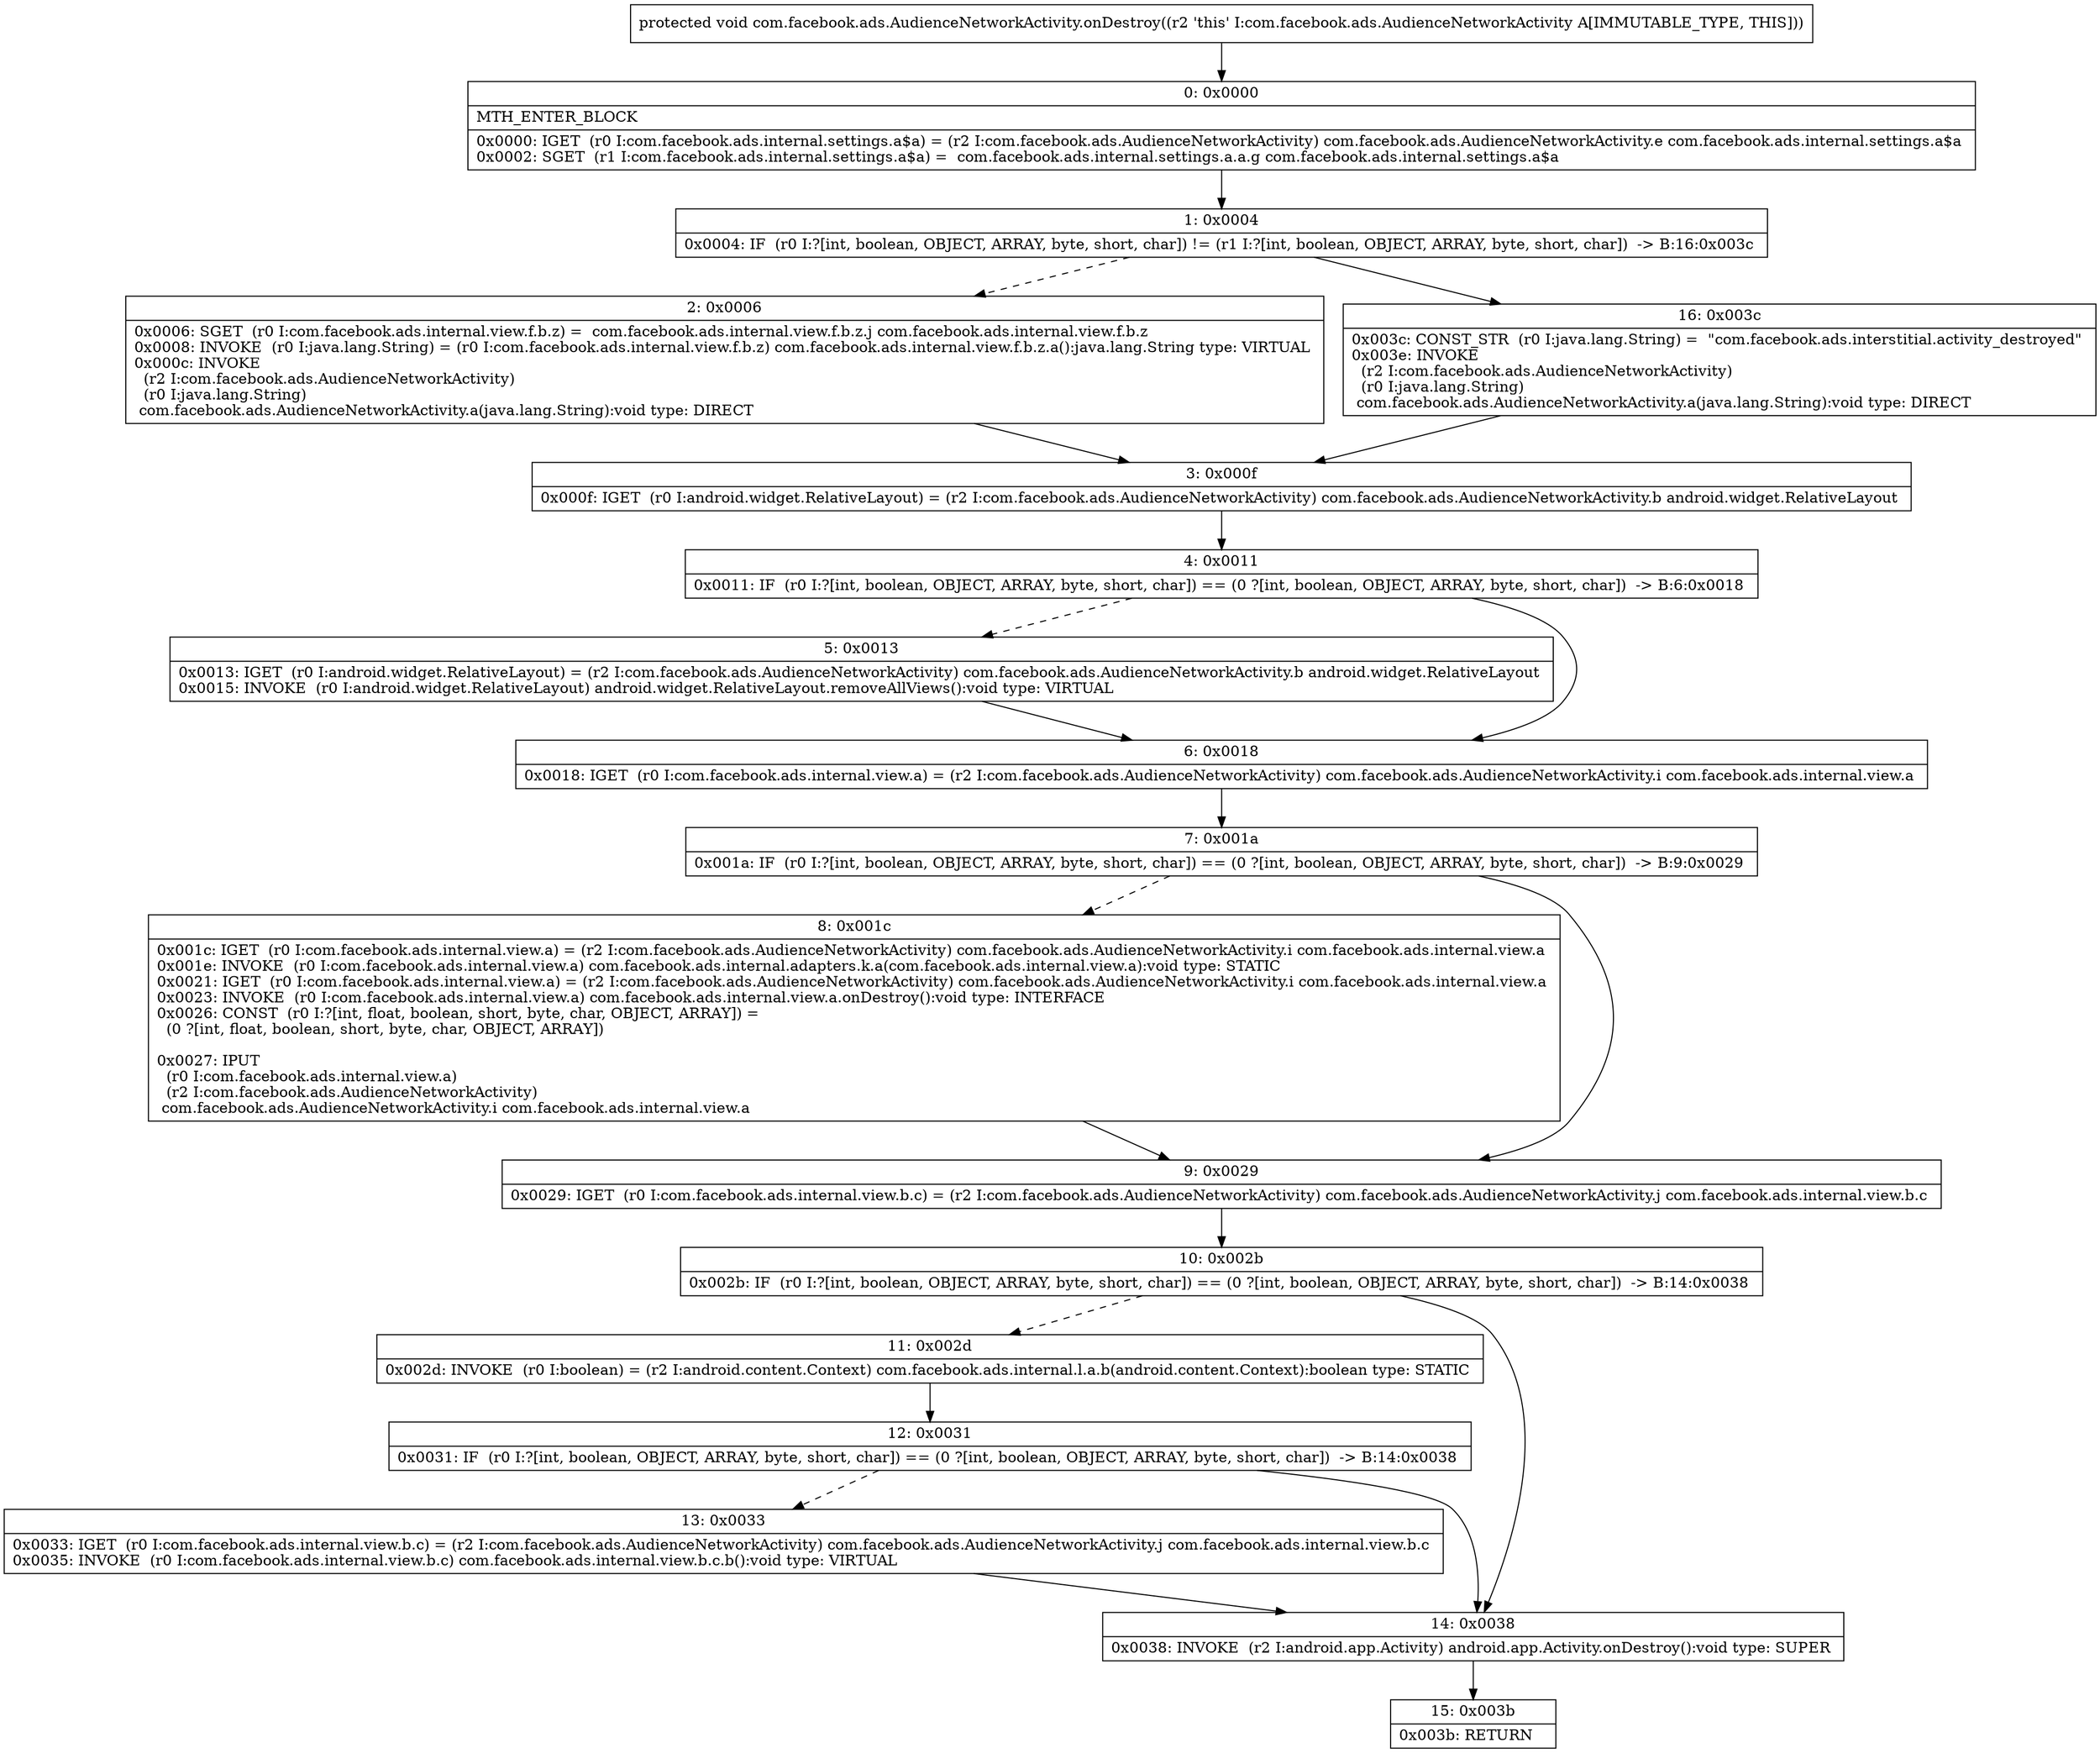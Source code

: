digraph "CFG forcom.facebook.ads.AudienceNetworkActivity.onDestroy()V" {
Node_0 [shape=record,label="{0\:\ 0x0000|MTH_ENTER_BLOCK\l|0x0000: IGET  (r0 I:com.facebook.ads.internal.settings.a$a) = (r2 I:com.facebook.ads.AudienceNetworkActivity) com.facebook.ads.AudienceNetworkActivity.e com.facebook.ads.internal.settings.a$a \l0x0002: SGET  (r1 I:com.facebook.ads.internal.settings.a$a) =  com.facebook.ads.internal.settings.a.a.g com.facebook.ads.internal.settings.a$a \l}"];
Node_1 [shape=record,label="{1\:\ 0x0004|0x0004: IF  (r0 I:?[int, boolean, OBJECT, ARRAY, byte, short, char]) != (r1 I:?[int, boolean, OBJECT, ARRAY, byte, short, char])  \-\> B:16:0x003c \l}"];
Node_2 [shape=record,label="{2\:\ 0x0006|0x0006: SGET  (r0 I:com.facebook.ads.internal.view.f.b.z) =  com.facebook.ads.internal.view.f.b.z.j com.facebook.ads.internal.view.f.b.z \l0x0008: INVOKE  (r0 I:java.lang.String) = (r0 I:com.facebook.ads.internal.view.f.b.z) com.facebook.ads.internal.view.f.b.z.a():java.lang.String type: VIRTUAL \l0x000c: INVOKE  \l  (r2 I:com.facebook.ads.AudienceNetworkActivity)\l  (r0 I:java.lang.String)\l com.facebook.ads.AudienceNetworkActivity.a(java.lang.String):void type: DIRECT \l}"];
Node_3 [shape=record,label="{3\:\ 0x000f|0x000f: IGET  (r0 I:android.widget.RelativeLayout) = (r2 I:com.facebook.ads.AudienceNetworkActivity) com.facebook.ads.AudienceNetworkActivity.b android.widget.RelativeLayout \l}"];
Node_4 [shape=record,label="{4\:\ 0x0011|0x0011: IF  (r0 I:?[int, boolean, OBJECT, ARRAY, byte, short, char]) == (0 ?[int, boolean, OBJECT, ARRAY, byte, short, char])  \-\> B:6:0x0018 \l}"];
Node_5 [shape=record,label="{5\:\ 0x0013|0x0013: IGET  (r0 I:android.widget.RelativeLayout) = (r2 I:com.facebook.ads.AudienceNetworkActivity) com.facebook.ads.AudienceNetworkActivity.b android.widget.RelativeLayout \l0x0015: INVOKE  (r0 I:android.widget.RelativeLayout) android.widget.RelativeLayout.removeAllViews():void type: VIRTUAL \l}"];
Node_6 [shape=record,label="{6\:\ 0x0018|0x0018: IGET  (r0 I:com.facebook.ads.internal.view.a) = (r2 I:com.facebook.ads.AudienceNetworkActivity) com.facebook.ads.AudienceNetworkActivity.i com.facebook.ads.internal.view.a \l}"];
Node_7 [shape=record,label="{7\:\ 0x001a|0x001a: IF  (r0 I:?[int, boolean, OBJECT, ARRAY, byte, short, char]) == (0 ?[int, boolean, OBJECT, ARRAY, byte, short, char])  \-\> B:9:0x0029 \l}"];
Node_8 [shape=record,label="{8\:\ 0x001c|0x001c: IGET  (r0 I:com.facebook.ads.internal.view.a) = (r2 I:com.facebook.ads.AudienceNetworkActivity) com.facebook.ads.AudienceNetworkActivity.i com.facebook.ads.internal.view.a \l0x001e: INVOKE  (r0 I:com.facebook.ads.internal.view.a) com.facebook.ads.internal.adapters.k.a(com.facebook.ads.internal.view.a):void type: STATIC \l0x0021: IGET  (r0 I:com.facebook.ads.internal.view.a) = (r2 I:com.facebook.ads.AudienceNetworkActivity) com.facebook.ads.AudienceNetworkActivity.i com.facebook.ads.internal.view.a \l0x0023: INVOKE  (r0 I:com.facebook.ads.internal.view.a) com.facebook.ads.internal.view.a.onDestroy():void type: INTERFACE \l0x0026: CONST  (r0 I:?[int, float, boolean, short, byte, char, OBJECT, ARRAY]) = \l  (0 ?[int, float, boolean, short, byte, char, OBJECT, ARRAY])\l \l0x0027: IPUT  \l  (r0 I:com.facebook.ads.internal.view.a)\l  (r2 I:com.facebook.ads.AudienceNetworkActivity)\l com.facebook.ads.AudienceNetworkActivity.i com.facebook.ads.internal.view.a \l}"];
Node_9 [shape=record,label="{9\:\ 0x0029|0x0029: IGET  (r0 I:com.facebook.ads.internal.view.b.c) = (r2 I:com.facebook.ads.AudienceNetworkActivity) com.facebook.ads.AudienceNetworkActivity.j com.facebook.ads.internal.view.b.c \l}"];
Node_10 [shape=record,label="{10\:\ 0x002b|0x002b: IF  (r0 I:?[int, boolean, OBJECT, ARRAY, byte, short, char]) == (0 ?[int, boolean, OBJECT, ARRAY, byte, short, char])  \-\> B:14:0x0038 \l}"];
Node_11 [shape=record,label="{11\:\ 0x002d|0x002d: INVOKE  (r0 I:boolean) = (r2 I:android.content.Context) com.facebook.ads.internal.l.a.b(android.content.Context):boolean type: STATIC \l}"];
Node_12 [shape=record,label="{12\:\ 0x0031|0x0031: IF  (r0 I:?[int, boolean, OBJECT, ARRAY, byte, short, char]) == (0 ?[int, boolean, OBJECT, ARRAY, byte, short, char])  \-\> B:14:0x0038 \l}"];
Node_13 [shape=record,label="{13\:\ 0x0033|0x0033: IGET  (r0 I:com.facebook.ads.internal.view.b.c) = (r2 I:com.facebook.ads.AudienceNetworkActivity) com.facebook.ads.AudienceNetworkActivity.j com.facebook.ads.internal.view.b.c \l0x0035: INVOKE  (r0 I:com.facebook.ads.internal.view.b.c) com.facebook.ads.internal.view.b.c.b():void type: VIRTUAL \l}"];
Node_14 [shape=record,label="{14\:\ 0x0038|0x0038: INVOKE  (r2 I:android.app.Activity) android.app.Activity.onDestroy():void type: SUPER \l}"];
Node_15 [shape=record,label="{15\:\ 0x003b|0x003b: RETURN   \l}"];
Node_16 [shape=record,label="{16\:\ 0x003c|0x003c: CONST_STR  (r0 I:java.lang.String) =  \"com.facebook.ads.interstitial.activity_destroyed\" \l0x003e: INVOKE  \l  (r2 I:com.facebook.ads.AudienceNetworkActivity)\l  (r0 I:java.lang.String)\l com.facebook.ads.AudienceNetworkActivity.a(java.lang.String):void type: DIRECT \l}"];
MethodNode[shape=record,label="{protected void com.facebook.ads.AudienceNetworkActivity.onDestroy((r2 'this' I:com.facebook.ads.AudienceNetworkActivity A[IMMUTABLE_TYPE, THIS])) }"];
MethodNode -> Node_0;
Node_0 -> Node_1;
Node_1 -> Node_2[style=dashed];
Node_1 -> Node_16;
Node_2 -> Node_3;
Node_3 -> Node_4;
Node_4 -> Node_5[style=dashed];
Node_4 -> Node_6;
Node_5 -> Node_6;
Node_6 -> Node_7;
Node_7 -> Node_8[style=dashed];
Node_7 -> Node_9;
Node_8 -> Node_9;
Node_9 -> Node_10;
Node_10 -> Node_11[style=dashed];
Node_10 -> Node_14;
Node_11 -> Node_12;
Node_12 -> Node_13[style=dashed];
Node_12 -> Node_14;
Node_13 -> Node_14;
Node_14 -> Node_15;
Node_16 -> Node_3;
}

